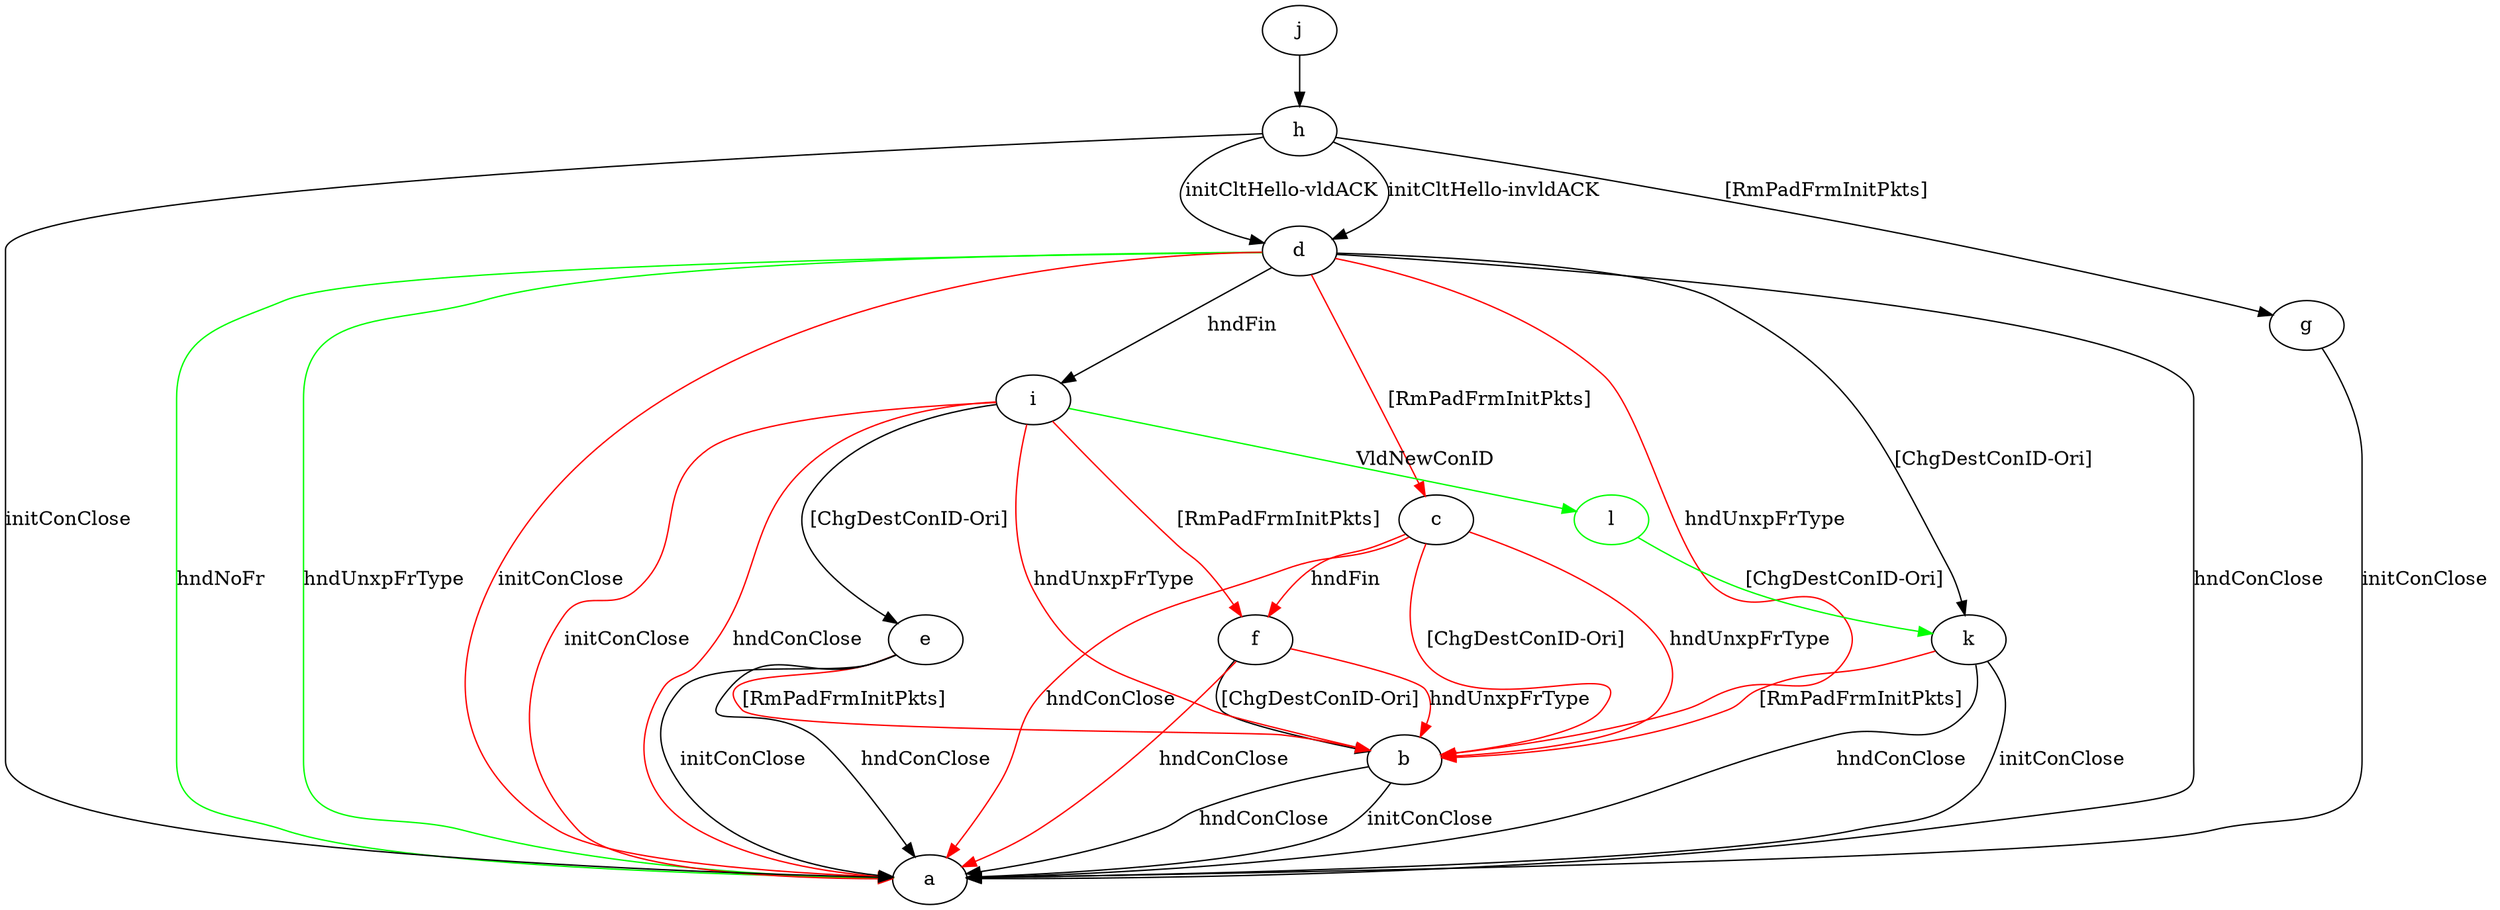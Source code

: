 digraph "" {
	b -> a	[key=0,
		label="initConClose "];
	b -> a	[key=1,
		label="hndConClose "];
	c -> a	[key=0,
		color=red,
		label="hndConClose "];
	c -> b	[key=0,
		color=red,
		label="hndUnxpFrType "];
	c -> b	[key=1,
		color=red,
		label="[ChgDestConID-Ori] "];
	c -> f	[key=0,
		color=red,
		label="hndFin "];
	d -> a	[key=0,
		label="hndConClose "];
	d -> a	[key=1,
		color=green,
		label="hndNoFr "];
	d -> a	[key=2,
		color=green,
		label="hndUnxpFrType "];
	d -> a	[key=3,
		color=red,
		label="initConClose "];
	d -> b	[key=0,
		color=red,
		label="hndUnxpFrType "];
	d -> c	[key=0,
		color=red,
		label="[RmPadFrmInitPkts] "];
	d -> i	[key=0,
		label="hndFin "];
	d -> k	[key=0,
		label="[ChgDestConID-Ori] "];
	e -> a	[key=0,
		label="initConClose "];
	e -> a	[key=1,
		label="hndConClose "];
	e -> b	[key=0,
		color=red,
		label="[RmPadFrmInitPkts] "];
	f -> a	[key=0,
		color=red,
		label="hndConClose "];
	f -> b	[key=0,
		label="[ChgDestConID-Ori] "];
	f -> b	[key=1,
		color=red,
		label="hndUnxpFrType "];
	g -> a	[key=0,
		label="initConClose "];
	h -> a	[key=0,
		label="initConClose "];
	h -> d	[key=0,
		label="initCltHello-vldACK "];
	h -> d	[key=1,
		label="initCltHello-invldACK "];
	h -> g	[key=0,
		label="[RmPadFrmInitPkts] "];
	i -> a	[key=0,
		color=red,
		label="initConClose "];
	i -> a	[key=1,
		color=red,
		label="hndConClose "];
	i -> b	[key=0,
		color=red,
		label="hndUnxpFrType "];
	i -> e	[key=0,
		label="[ChgDestConID-Ori] "];
	i -> f	[key=0,
		color=red,
		label="[RmPadFrmInitPkts] "];
	l	[color=green];
	i -> l	[key=0,
		color=green,
		label="VldNewConID "];
	j -> h	[key=0];
	k -> a	[key=0,
		label="initConClose "];
	k -> a	[key=1,
		label="hndConClose "];
	k -> b	[key=0,
		color=red,
		label="[RmPadFrmInitPkts] "];
	l -> k	[key=0,
		color=green,
		label="[ChgDestConID-Ori] "];
}
